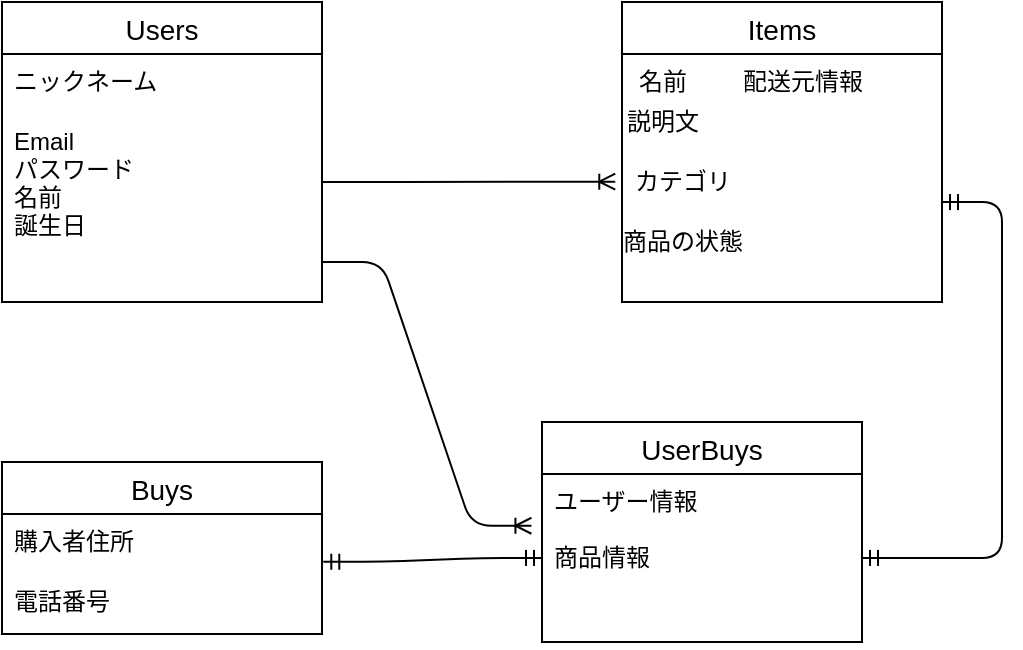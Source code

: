 <mxfile version="13.10.0" type="embed">
    <diagram id="7YDhmZg9LzuX_1KOsEo9" name="ページ1">
        <mxGraphModel dx="728" dy="492" grid="1" gridSize="10" guides="1" tooltips="1" connect="1" arrows="1" fold="1" page="1" pageScale="1" pageWidth="850" pageHeight="1100" math="0" shadow="0">
            <root>
                <mxCell id="0"/>
                <mxCell id="1" parent="0"/>
                <mxCell id="58" value="Buys" style="swimlane;fontStyle=0;childLayout=stackLayout;horizontal=1;startSize=26;horizontalStack=0;resizeParent=1;resizeParentMax=0;resizeLast=0;collapsible=1;marginBottom=0;align=center;fontSize=14;" parent="1" vertex="1">
                    <mxGeometry x="70" y="300" width="160" height="86" as="geometry"/>
                </mxCell>
                <mxCell id="59" value="購入者住所" style="text;strokeColor=none;fillColor=none;spacingLeft=4;spacingRight=4;overflow=hidden;rotatable=0;points=[[0,0.5],[1,0.5]];portConstraint=eastwest;fontSize=12;" parent="58" vertex="1">
                    <mxGeometry y="26" width="160" height="30" as="geometry"/>
                </mxCell>
                <mxCell id="60" value="電話番号" style="text;strokeColor=none;fillColor=none;spacingLeft=4;spacingRight=4;overflow=hidden;rotatable=0;points=[[0,0.5],[1,0.5]];portConstraint=eastwest;fontSize=12;" parent="58" vertex="1">
                    <mxGeometry y="56" width="160" height="30" as="geometry"/>
                </mxCell>
                <mxCell id="62" value="Items" style="swimlane;fontStyle=0;childLayout=stackLayout;horizontal=1;startSize=26;horizontalStack=0;resizeParent=1;resizeParentMax=0;resizeLast=0;collapsible=1;marginBottom=0;align=center;fontSize=14;" parent="1" vertex="1">
                    <mxGeometry x="380" y="70" width="160" height="150" as="geometry"/>
                </mxCell>
                <mxCell id="66" value="Users" style="swimlane;fontStyle=0;childLayout=stackLayout;horizontal=1;startSize=26;horizontalStack=0;resizeParent=1;resizeParentMax=0;resizeLast=0;collapsible=1;marginBottom=0;align=center;fontSize=14;" parent="1" vertex="1">
                    <mxGeometry x="70" y="70" width="160" height="150" as="geometry"/>
                </mxCell>
                <mxCell id="67" value="ニックネーム&#10;" style="text;strokeColor=none;fillColor=none;spacingLeft=4;spacingRight=4;overflow=hidden;rotatable=0;points=[[0,0.5],[1,0.5]];portConstraint=eastwest;fontSize=12;" parent="66" vertex="1">
                    <mxGeometry y="26" width="160" height="30" as="geometry"/>
                </mxCell>
                <mxCell id="68" value="Email&#10;パスワード&#10;名前&#10;誕生日" style="text;strokeColor=none;fillColor=none;spacingLeft=4;spacingRight=4;overflow=hidden;rotatable=0;points=[[0,0.5],[1,0.5]];portConstraint=eastwest;fontSize=12;" parent="66" vertex="1">
                    <mxGeometry y="56" width="160" height="94" as="geometry"/>
                </mxCell>
                <mxCell id="70" value="名前&lt;br&gt;" style="text;html=1;align=center;verticalAlign=middle;resizable=0;points=[];autosize=1;" parent="1" vertex="1">
                    <mxGeometry x="380" y="100" width="40" height="20" as="geometry"/>
                </mxCell>
                <mxCell id="73" value="説明文&lt;br&gt;" style="text;html=1;align=center;verticalAlign=middle;resizable=0;points=[];autosize=1;" parent="1" vertex="1">
                    <mxGeometry x="375" y="120" width="50" height="20" as="geometry"/>
                </mxCell>
                <mxCell id="74" value="カテゴリ" style="text;html=1;align=center;verticalAlign=middle;resizable=0;points=[];autosize=1;" parent="1" vertex="1">
                    <mxGeometry x="380" y="150" width="60" height="20" as="geometry"/>
                </mxCell>
                <mxCell id="75" value="商品の状態" style="text;html=1;align=center;verticalAlign=middle;resizable=0;points=[];autosize=1;" parent="1" vertex="1">
                    <mxGeometry x="370" y="180" width="80" height="20" as="geometry"/>
                </mxCell>
                <mxCell id="76" value="配送元情報" style="text;html=1;align=center;verticalAlign=middle;resizable=0;points=[];autosize=1;" parent="1" vertex="1">
                    <mxGeometry x="430" y="100" width="80" height="20" as="geometry"/>
                </mxCell>
                <mxCell id="84" value="UserBuys" style="swimlane;fontStyle=0;childLayout=stackLayout;horizontal=1;startSize=26;horizontalStack=0;resizeParent=1;resizeParentMax=0;resizeLast=0;collapsible=1;marginBottom=0;align=center;fontSize=14;" vertex="1" parent="1">
                    <mxGeometry x="340" y="280" width="160" height="110" as="geometry"/>
                </mxCell>
                <mxCell id="85" value="ユーザー情報&#10;&#10;商品情報" style="text;strokeColor=none;fillColor=none;spacingLeft=4;spacingRight=4;overflow=hidden;rotatable=0;points=[[0,0.5],[1,0.5]];portConstraint=eastwest;fontSize=12;" vertex="1" parent="84">
                    <mxGeometry y="26" width="160" height="84" as="geometry"/>
                </mxCell>
                <mxCell id="88" value="" style="edgeStyle=entityRelationEdgeStyle;fontSize=12;html=1;endArrow=ERoneToMany;entryX=-0.033;entryY=0.308;entryDx=0;entryDy=0;entryPerimeter=0;" edge="1" parent="1" target="85">
                    <mxGeometry width="100" height="100" relative="1" as="geometry">
                        <mxPoint x="230" y="200" as="sourcePoint"/>
                        <mxPoint x="330" y="100" as="targetPoint"/>
                    </mxGeometry>
                </mxCell>
                <mxCell id="89" value="" style="edgeStyle=entityRelationEdgeStyle;fontSize=12;html=1;endArrow=ERmandOne;startArrow=ERmandOne;entryX=1;entryY=0.5;entryDx=0;entryDy=0;" edge="1" parent="1" target="85">
                    <mxGeometry width="100" height="100" relative="1" as="geometry">
                        <mxPoint x="540" y="170" as="sourcePoint"/>
                        <mxPoint x="640" y="70" as="targetPoint"/>
                    </mxGeometry>
                </mxCell>
                <mxCell id="90" value="" style="edgeStyle=entityRelationEdgeStyle;fontSize=12;html=1;endArrow=ERmandOne;startArrow=ERmandOne;exitX=1.004;exitY=0.795;exitDx=0;exitDy=0;exitPerimeter=0;entryX=0;entryY=0.5;entryDx=0;entryDy=0;" edge="1" parent="1" source="59" target="85">
                    <mxGeometry width="100" height="100" relative="1" as="geometry">
                        <mxPoint x="320" y="310" as="sourcePoint"/>
                        <mxPoint x="420" y="210" as="targetPoint"/>
                    </mxGeometry>
                </mxCell>
                <mxCell id="91" value="" style="edgeStyle=entityRelationEdgeStyle;fontSize=12;html=1;endArrow=ERoneToMany;entryX=-0.056;entryY=0.492;entryDx=0;entryDy=0;entryPerimeter=0;" edge="1" parent="1" target="74">
                    <mxGeometry width="100" height="100" relative="1" as="geometry">
                        <mxPoint x="230" y="160" as="sourcePoint"/>
                        <mxPoint x="330" y="60" as="targetPoint"/>
                    </mxGeometry>
                </mxCell>
            </root>
        </mxGraphModel>
    </diagram>
</mxfile>